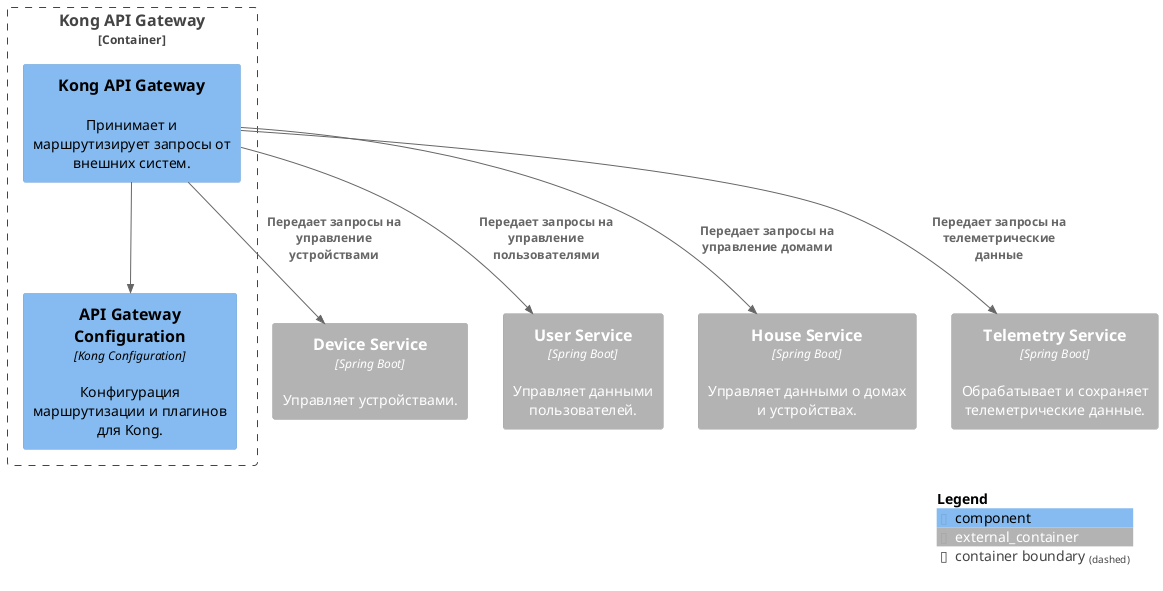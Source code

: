 @startuml
!include <C4/C4_Component>

Container_Boundary(apiGatewayContainer, "Kong API Gateway") {

    Component(apiGatewayController, "Kong API Gateway", "", "Принимает и маршрутизирует запросы от внешних систем.")
    Component(apiGatewayConfig, "API Gateway Configuration", "Kong Configuration", "Конфигурация маршрутизации и плагинов для Kong.")

    Rel(apiGatewayController, apiGatewayConfig, "")
}

Container_Ext(deviceService, "Device Service", "Spring Boot", "Управляет устройствами.")
Container_Ext(userService, "User Service", "Spring Boot", "Управляет данными пользователей.")
Container_Ext(houseService, "House Service", "Spring Boot", "Управляет данными о домах и устройствах.")
Container_Ext(telemetryService, "Telemetry Service", "Spring Boot", "Обрабатывает и сохраняет телеметрические данные.")

Rel(apiGatewayController, deviceService, "Передает запросы на управление устройствами")
Rel(apiGatewayController, userService, "Передает запросы на управление пользователями")
Rel(apiGatewayController, houseService, "Передает запросы на управление домами")
Rel(apiGatewayController, telemetryService, "Передает запросы на телеметрические данные")

SHOW_LEGEND()
@enduml
